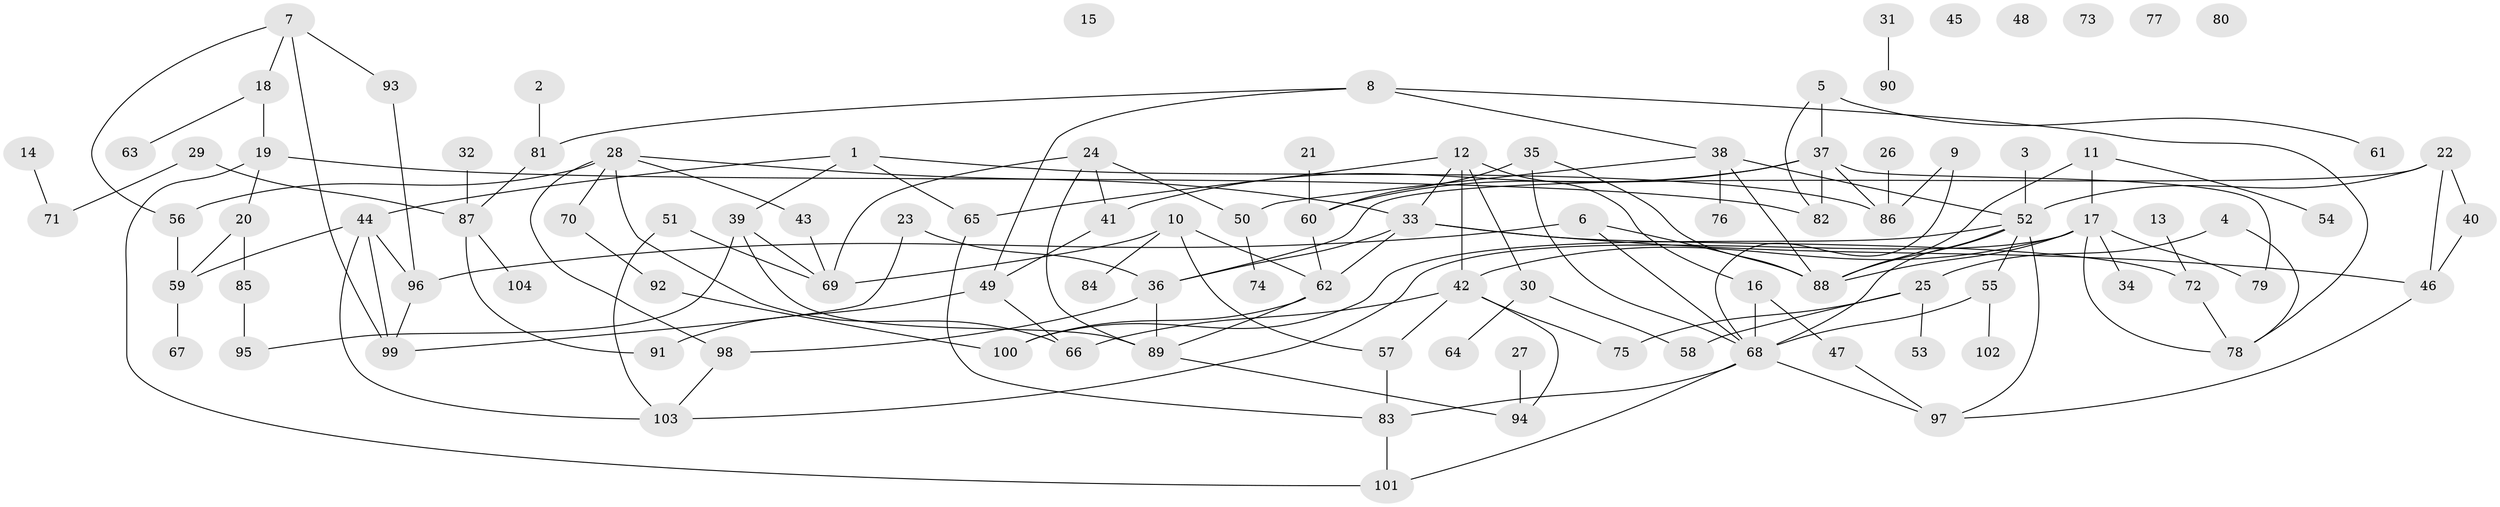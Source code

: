 // coarse degree distribution, {1: 0.21153846153846154, 0: 0.1346153846153846, 7: 0.07692307692307693, 2: 0.15384615384615385, 5: 0.07692307692307693, 3: 0.11538461538461539, 6: 0.038461538461538464, 4: 0.15384615384615385, 9: 0.019230769230769232, 8: 0.019230769230769232}
// Generated by graph-tools (version 1.1) at 2025/43/03/04/25 21:43:30]
// undirected, 104 vertices, 149 edges
graph export_dot {
graph [start="1"]
  node [color=gray90,style=filled];
  1;
  2;
  3;
  4;
  5;
  6;
  7;
  8;
  9;
  10;
  11;
  12;
  13;
  14;
  15;
  16;
  17;
  18;
  19;
  20;
  21;
  22;
  23;
  24;
  25;
  26;
  27;
  28;
  29;
  30;
  31;
  32;
  33;
  34;
  35;
  36;
  37;
  38;
  39;
  40;
  41;
  42;
  43;
  44;
  45;
  46;
  47;
  48;
  49;
  50;
  51;
  52;
  53;
  54;
  55;
  56;
  57;
  58;
  59;
  60;
  61;
  62;
  63;
  64;
  65;
  66;
  67;
  68;
  69;
  70;
  71;
  72;
  73;
  74;
  75;
  76;
  77;
  78;
  79;
  80;
  81;
  82;
  83;
  84;
  85;
  86;
  87;
  88;
  89;
  90;
  91;
  92;
  93;
  94;
  95;
  96;
  97;
  98;
  99;
  100;
  101;
  102;
  103;
  104;
  1 -- 39;
  1 -- 44;
  1 -- 65;
  1 -- 86;
  2 -- 81;
  3 -- 52;
  4 -- 25;
  4 -- 78;
  5 -- 37;
  5 -- 61;
  5 -- 82;
  6 -- 68;
  6 -- 88;
  6 -- 96;
  7 -- 18;
  7 -- 56;
  7 -- 93;
  7 -- 99;
  8 -- 38;
  8 -- 49;
  8 -- 78;
  8 -- 81;
  9 -- 68;
  9 -- 86;
  10 -- 57;
  10 -- 62;
  10 -- 69;
  10 -- 84;
  11 -- 17;
  11 -- 54;
  11 -- 88;
  12 -- 16;
  12 -- 30;
  12 -- 33;
  12 -- 42;
  12 -- 65;
  13 -- 72;
  14 -- 71;
  16 -- 47;
  16 -- 68;
  17 -- 34;
  17 -- 42;
  17 -- 78;
  17 -- 79;
  17 -- 88;
  17 -- 103;
  18 -- 19;
  18 -- 63;
  19 -- 20;
  19 -- 82;
  19 -- 101;
  20 -- 59;
  20 -- 85;
  21 -- 60;
  22 -- 36;
  22 -- 40;
  22 -- 46;
  22 -- 52;
  23 -- 36;
  23 -- 99;
  24 -- 41;
  24 -- 50;
  24 -- 69;
  24 -- 89;
  25 -- 53;
  25 -- 58;
  25 -- 75;
  26 -- 86;
  27 -- 94;
  28 -- 33;
  28 -- 43;
  28 -- 56;
  28 -- 66;
  28 -- 70;
  28 -- 98;
  29 -- 71;
  29 -- 87;
  30 -- 58;
  30 -- 64;
  31 -- 90;
  32 -- 87;
  33 -- 36;
  33 -- 46;
  33 -- 62;
  33 -- 72;
  35 -- 60;
  35 -- 68;
  35 -- 88;
  36 -- 89;
  36 -- 98;
  37 -- 41;
  37 -- 60;
  37 -- 79;
  37 -- 82;
  37 -- 86;
  38 -- 50;
  38 -- 52;
  38 -- 76;
  38 -- 88;
  39 -- 69;
  39 -- 89;
  39 -- 95;
  40 -- 46;
  41 -- 49;
  42 -- 57;
  42 -- 66;
  42 -- 75;
  42 -- 94;
  43 -- 69;
  44 -- 59;
  44 -- 96;
  44 -- 99;
  44 -- 103;
  46 -- 97;
  47 -- 97;
  49 -- 66;
  49 -- 91;
  50 -- 74;
  51 -- 69;
  51 -- 103;
  52 -- 55;
  52 -- 68;
  52 -- 88;
  52 -- 97;
  52 -- 100;
  55 -- 68;
  55 -- 102;
  56 -- 59;
  57 -- 83;
  59 -- 67;
  60 -- 62;
  62 -- 89;
  62 -- 100;
  65 -- 83;
  68 -- 83;
  68 -- 97;
  68 -- 101;
  70 -- 92;
  72 -- 78;
  81 -- 87;
  83 -- 101;
  85 -- 95;
  87 -- 91;
  87 -- 104;
  89 -- 94;
  92 -- 100;
  93 -- 96;
  96 -- 99;
  98 -- 103;
}
